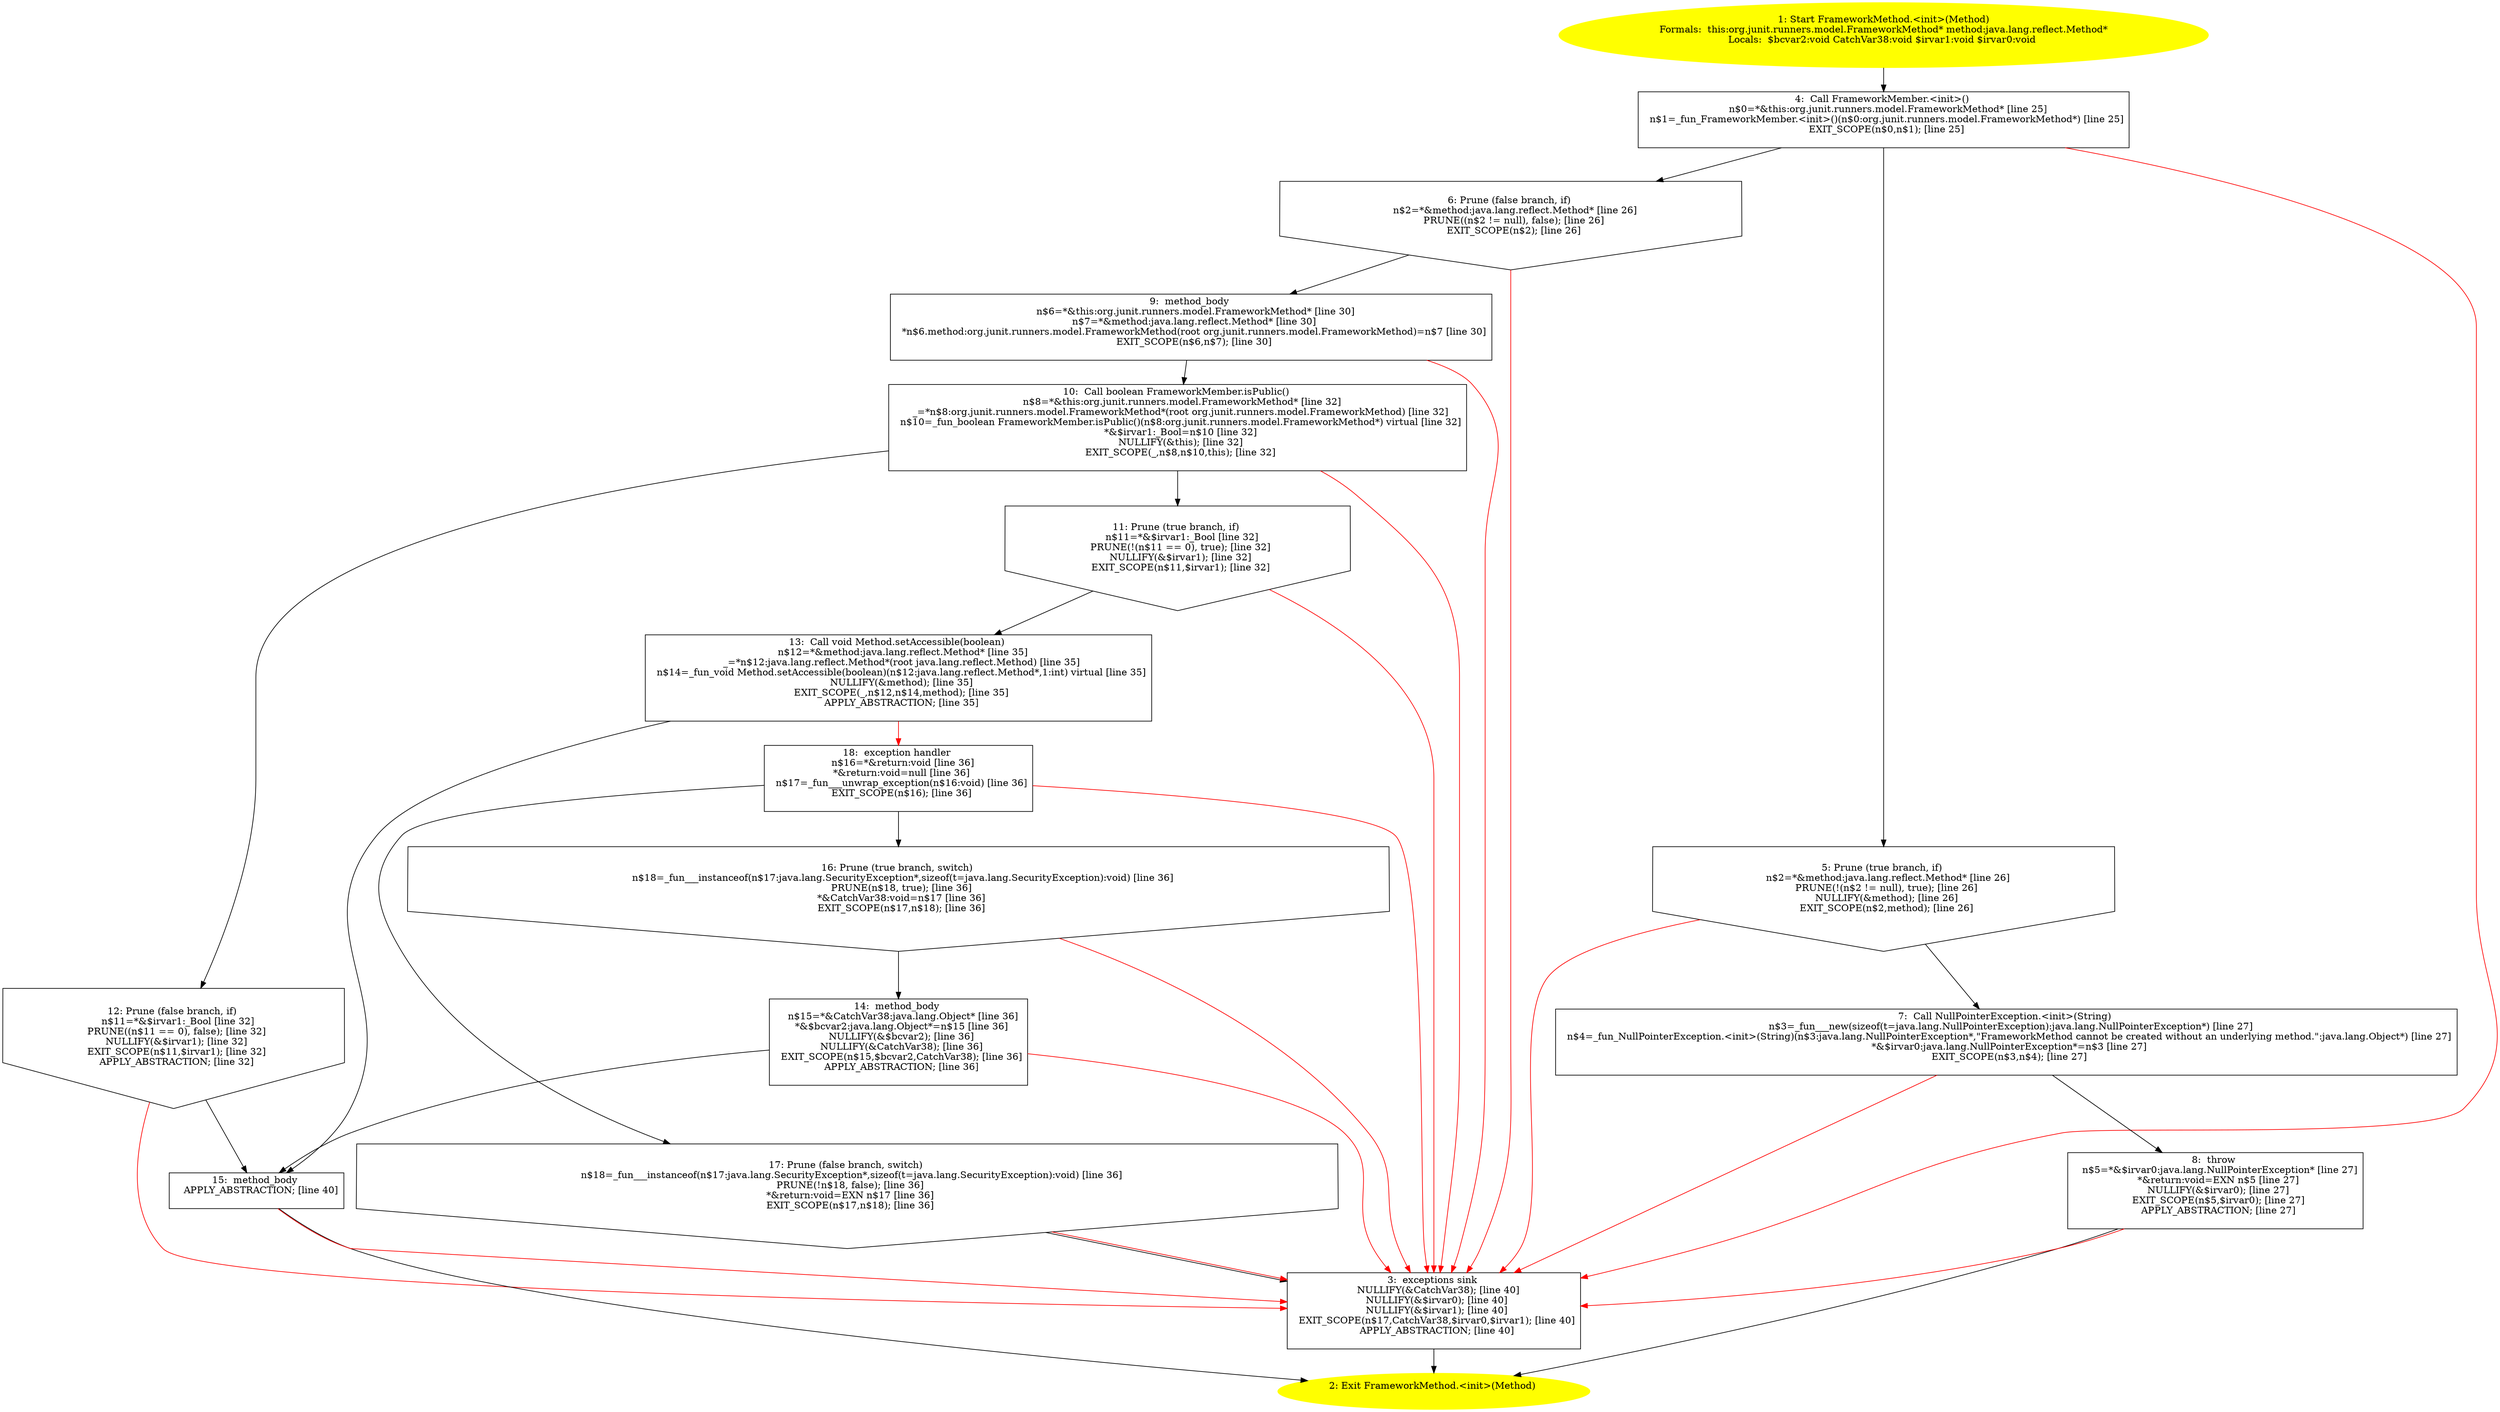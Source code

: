 /* @generated */
digraph cfg {
"org.junit.runners.model.FrameworkMethod.<init>(java.lang.reflect.Method).ccb4ec94354eaa0c23850aae6adfaee6_1" [label="1: Start FrameworkMethod.<init>(Method)\nFormals:  this:org.junit.runners.model.FrameworkMethod* method:java.lang.reflect.Method*\nLocals:  $bcvar2:void CatchVar38:void $irvar1:void $irvar0:void \n  " color=yellow style=filled]
	

	 "org.junit.runners.model.FrameworkMethod.<init>(java.lang.reflect.Method).ccb4ec94354eaa0c23850aae6adfaee6_1" -> "org.junit.runners.model.FrameworkMethod.<init>(java.lang.reflect.Method).ccb4ec94354eaa0c23850aae6adfaee6_4" ;
"org.junit.runners.model.FrameworkMethod.<init>(java.lang.reflect.Method).ccb4ec94354eaa0c23850aae6adfaee6_2" [label="2: Exit FrameworkMethod.<init>(Method) \n  " color=yellow style=filled]
	

"org.junit.runners.model.FrameworkMethod.<init>(java.lang.reflect.Method).ccb4ec94354eaa0c23850aae6adfaee6_3" [label="3:  exceptions sink \n   NULLIFY(&CatchVar38); [line 40]\n  NULLIFY(&$irvar0); [line 40]\n  NULLIFY(&$irvar1); [line 40]\n  EXIT_SCOPE(n$17,CatchVar38,$irvar0,$irvar1); [line 40]\n  APPLY_ABSTRACTION; [line 40]\n " shape="box"]
	

	 "org.junit.runners.model.FrameworkMethod.<init>(java.lang.reflect.Method).ccb4ec94354eaa0c23850aae6adfaee6_3" -> "org.junit.runners.model.FrameworkMethod.<init>(java.lang.reflect.Method).ccb4ec94354eaa0c23850aae6adfaee6_2" ;
"org.junit.runners.model.FrameworkMethod.<init>(java.lang.reflect.Method).ccb4ec94354eaa0c23850aae6adfaee6_4" [label="4:  Call FrameworkMember.<init>() \n   n$0=*&this:org.junit.runners.model.FrameworkMethod* [line 25]\n  n$1=_fun_FrameworkMember.<init>()(n$0:org.junit.runners.model.FrameworkMethod*) [line 25]\n  EXIT_SCOPE(n$0,n$1); [line 25]\n " shape="box"]
	

	 "org.junit.runners.model.FrameworkMethod.<init>(java.lang.reflect.Method).ccb4ec94354eaa0c23850aae6adfaee6_4" -> "org.junit.runners.model.FrameworkMethod.<init>(java.lang.reflect.Method).ccb4ec94354eaa0c23850aae6adfaee6_5" ;
	 "org.junit.runners.model.FrameworkMethod.<init>(java.lang.reflect.Method).ccb4ec94354eaa0c23850aae6adfaee6_4" -> "org.junit.runners.model.FrameworkMethod.<init>(java.lang.reflect.Method).ccb4ec94354eaa0c23850aae6adfaee6_6" ;
	 "org.junit.runners.model.FrameworkMethod.<init>(java.lang.reflect.Method).ccb4ec94354eaa0c23850aae6adfaee6_4" -> "org.junit.runners.model.FrameworkMethod.<init>(java.lang.reflect.Method).ccb4ec94354eaa0c23850aae6adfaee6_3" [color="red" ];
"org.junit.runners.model.FrameworkMethod.<init>(java.lang.reflect.Method).ccb4ec94354eaa0c23850aae6adfaee6_5" [label="5: Prune (true branch, if) \n   n$2=*&method:java.lang.reflect.Method* [line 26]\n  PRUNE(!(n$2 != null), true); [line 26]\n  NULLIFY(&method); [line 26]\n  EXIT_SCOPE(n$2,method); [line 26]\n " shape="invhouse"]
	

	 "org.junit.runners.model.FrameworkMethod.<init>(java.lang.reflect.Method).ccb4ec94354eaa0c23850aae6adfaee6_5" -> "org.junit.runners.model.FrameworkMethod.<init>(java.lang.reflect.Method).ccb4ec94354eaa0c23850aae6adfaee6_7" ;
	 "org.junit.runners.model.FrameworkMethod.<init>(java.lang.reflect.Method).ccb4ec94354eaa0c23850aae6adfaee6_5" -> "org.junit.runners.model.FrameworkMethod.<init>(java.lang.reflect.Method).ccb4ec94354eaa0c23850aae6adfaee6_3" [color="red" ];
"org.junit.runners.model.FrameworkMethod.<init>(java.lang.reflect.Method).ccb4ec94354eaa0c23850aae6adfaee6_6" [label="6: Prune (false branch, if) \n   n$2=*&method:java.lang.reflect.Method* [line 26]\n  PRUNE((n$2 != null), false); [line 26]\n  EXIT_SCOPE(n$2); [line 26]\n " shape="invhouse"]
	

	 "org.junit.runners.model.FrameworkMethod.<init>(java.lang.reflect.Method).ccb4ec94354eaa0c23850aae6adfaee6_6" -> "org.junit.runners.model.FrameworkMethod.<init>(java.lang.reflect.Method).ccb4ec94354eaa0c23850aae6adfaee6_9" ;
	 "org.junit.runners.model.FrameworkMethod.<init>(java.lang.reflect.Method).ccb4ec94354eaa0c23850aae6adfaee6_6" -> "org.junit.runners.model.FrameworkMethod.<init>(java.lang.reflect.Method).ccb4ec94354eaa0c23850aae6adfaee6_3" [color="red" ];
"org.junit.runners.model.FrameworkMethod.<init>(java.lang.reflect.Method).ccb4ec94354eaa0c23850aae6adfaee6_7" [label="7:  Call NullPointerException.<init>(String) \n   n$3=_fun___new(sizeof(t=java.lang.NullPointerException):java.lang.NullPointerException*) [line 27]\n  n$4=_fun_NullPointerException.<init>(String)(n$3:java.lang.NullPointerException*,\"FrameworkMethod cannot be created without an underlying method.\":java.lang.Object*) [line 27]\n  *&$irvar0:java.lang.NullPointerException*=n$3 [line 27]\n  EXIT_SCOPE(n$3,n$4); [line 27]\n " shape="box"]
	

	 "org.junit.runners.model.FrameworkMethod.<init>(java.lang.reflect.Method).ccb4ec94354eaa0c23850aae6adfaee6_7" -> "org.junit.runners.model.FrameworkMethod.<init>(java.lang.reflect.Method).ccb4ec94354eaa0c23850aae6adfaee6_8" ;
	 "org.junit.runners.model.FrameworkMethod.<init>(java.lang.reflect.Method).ccb4ec94354eaa0c23850aae6adfaee6_7" -> "org.junit.runners.model.FrameworkMethod.<init>(java.lang.reflect.Method).ccb4ec94354eaa0c23850aae6adfaee6_3" [color="red" ];
"org.junit.runners.model.FrameworkMethod.<init>(java.lang.reflect.Method).ccb4ec94354eaa0c23850aae6adfaee6_8" [label="8:  throw \n   n$5=*&$irvar0:java.lang.NullPointerException* [line 27]\n  *&return:void=EXN n$5 [line 27]\n  NULLIFY(&$irvar0); [line 27]\n  EXIT_SCOPE(n$5,$irvar0); [line 27]\n  APPLY_ABSTRACTION; [line 27]\n " shape="box"]
	

	 "org.junit.runners.model.FrameworkMethod.<init>(java.lang.reflect.Method).ccb4ec94354eaa0c23850aae6adfaee6_8" -> "org.junit.runners.model.FrameworkMethod.<init>(java.lang.reflect.Method).ccb4ec94354eaa0c23850aae6adfaee6_2" ;
	 "org.junit.runners.model.FrameworkMethod.<init>(java.lang.reflect.Method).ccb4ec94354eaa0c23850aae6adfaee6_8" -> "org.junit.runners.model.FrameworkMethod.<init>(java.lang.reflect.Method).ccb4ec94354eaa0c23850aae6adfaee6_3" [color="red" ];
"org.junit.runners.model.FrameworkMethod.<init>(java.lang.reflect.Method).ccb4ec94354eaa0c23850aae6adfaee6_9" [label="9:  method_body \n   n$6=*&this:org.junit.runners.model.FrameworkMethod* [line 30]\n  n$7=*&method:java.lang.reflect.Method* [line 30]\n  *n$6.method:org.junit.runners.model.FrameworkMethod(root org.junit.runners.model.FrameworkMethod)=n$7 [line 30]\n  EXIT_SCOPE(n$6,n$7); [line 30]\n " shape="box"]
	

	 "org.junit.runners.model.FrameworkMethod.<init>(java.lang.reflect.Method).ccb4ec94354eaa0c23850aae6adfaee6_9" -> "org.junit.runners.model.FrameworkMethod.<init>(java.lang.reflect.Method).ccb4ec94354eaa0c23850aae6adfaee6_10" ;
	 "org.junit.runners.model.FrameworkMethod.<init>(java.lang.reflect.Method).ccb4ec94354eaa0c23850aae6adfaee6_9" -> "org.junit.runners.model.FrameworkMethod.<init>(java.lang.reflect.Method).ccb4ec94354eaa0c23850aae6adfaee6_3" [color="red" ];
"org.junit.runners.model.FrameworkMethod.<init>(java.lang.reflect.Method).ccb4ec94354eaa0c23850aae6adfaee6_10" [label="10:  Call boolean FrameworkMember.isPublic() \n   n$8=*&this:org.junit.runners.model.FrameworkMethod* [line 32]\n  _=*n$8:org.junit.runners.model.FrameworkMethod*(root org.junit.runners.model.FrameworkMethod) [line 32]\n  n$10=_fun_boolean FrameworkMember.isPublic()(n$8:org.junit.runners.model.FrameworkMethod*) virtual [line 32]\n  *&$irvar1:_Bool=n$10 [line 32]\n  NULLIFY(&this); [line 32]\n  EXIT_SCOPE(_,n$8,n$10,this); [line 32]\n " shape="box"]
	

	 "org.junit.runners.model.FrameworkMethod.<init>(java.lang.reflect.Method).ccb4ec94354eaa0c23850aae6adfaee6_10" -> "org.junit.runners.model.FrameworkMethod.<init>(java.lang.reflect.Method).ccb4ec94354eaa0c23850aae6adfaee6_11" ;
	 "org.junit.runners.model.FrameworkMethod.<init>(java.lang.reflect.Method).ccb4ec94354eaa0c23850aae6adfaee6_10" -> "org.junit.runners.model.FrameworkMethod.<init>(java.lang.reflect.Method).ccb4ec94354eaa0c23850aae6adfaee6_12" ;
	 "org.junit.runners.model.FrameworkMethod.<init>(java.lang.reflect.Method).ccb4ec94354eaa0c23850aae6adfaee6_10" -> "org.junit.runners.model.FrameworkMethod.<init>(java.lang.reflect.Method).ccb4ec94354eaa0c23850aae6adfaee6_3" [color="red" ];
"org.junit.runners.model.FrameworkMethod.<init>(java.lang.reflect.Method).ccb4ec94354eaa0c23850aae6adfaee6_11" [label="11: Prune (true branch, if) \n   n$11=*&$irvar1:_Bool [line 32]\n  PRUNE(!(n$11 == 0), true); [line 32]\n  NULLIFY(&$irvar1); [line 32]\n  EXIT_SCOPE(n$11,$irvar1); [line 32]\n " shape="invhouse"]
	

	 "org.junit.runners.model.FrameworkMethod.<init>(java.lang.reflect.Method).ccb4ec94354eaa0c23850aae6adfaee6_11" -> "org.junit.runners.model.FrameworkMethod.<init>(java.lang.reflect.Method).ccb4ec94354eaa0c23850aae6adfaee6_13" ;
	 "org.junit.runners.model.FrameworkMethod.<init>(java.lang.reflect.Method).ccb4ec94354eaa0c23850aae6adfaee6_11" -> "org.junit.runners.model.FrameworkMethod.<init>(java.lang.reflect.Method).ccb4ec94354eaa0c23850aae6adfaee6_3" [color="red" ];
"org.junit.runners.model.FrameworkMethod.<init>(java.lang.reflect.Method).ccb4ec94354eaa0c23850aae6adfaee6_12" [label="12: Prune (false branch, if) \n   n$11=*&$irvar1:_Bool [line 32]\n  PRUNE((n$11 == 0), false); [line 32]\n  NULLIFY(&$irvar1); [line 32]\n  EXIT_SCOPE(n$11,$irvar1); [line 32]\n  APPLY_ABSTRACTION; [line 32]\n " shape="invhouse"]
	

	 "org.junit.runners.model.FrameworkMethod.<init>(java.lang.reflect.Method).ccb4ec94354eaa0c23850aae6adfaee6_12" -> "org.junit.runners.model.FrameworkMethod.<init>(java.lang.reflect.Method).ccb4ec94354eaa0c23850aae6adfaee6_15" ;
	 "org.junit.runners.model.FrameworkMethod.<init>(java.lang.reflect.Method).ccb4ec94354eaa0c23850aae6adfaee6_12" -> "org.junit.runners.model.FrameworkMethod.<init>(java.lang.reflect.Method).ccb4ec94354eaa0c23850aae6adfaee6_3" [color="red" ];
"org.junit.runners.model.FrameworkMethod.<init>(java.lang.reflect.Method).ccb4ec94354eaa0c23850aae6adfaee6_13" [label="13:  Call void Method.setAccessible(boolean) \n   n$12=*&method:java.lang.reflect.Method* [line 35]\n  _=*n$12:java.lang.reflect.Method*(root java.lang.reflect.Method) [line 35]\n  n$14=_fun_void Method.setAccessible(boolean)(n$12:java.lang.reflect.Method*,1:int) virtual [line 35]\n  NULLIFY(&method); [line 35]\n  EXIT_SCOPE(_,n$12,n$14,method); [line 35]\n  APPLY_ABSTRACTION; [line 35]\n " shape="box"]
	

	 "org.junit.runners.model.FrameworkMethod.<init>(java.lang.reflect.Method).ccb4ec94354eaa0c23850aae6adfaee6_13" -> "org.junit.runners.model.FrameworkMethod.<init>(java.lang.reflect.Method).ccb4ec94354eaa0c23850aae6adfaee6_15" ;
	 "org.junit.runners.model.FrameworkMethod.<init>(java.lang.reflect.Method).ccb4ec94354eaa0c23850aae6adfaee6_13" -> "org.junit.runners.model.FrameworkMethod.<init>(java.lang.reflect.Method).ccb4ec94354eaa0c23850aae6adfaee6_18" [color="red" ];
"org.junit.runners.model.FrameworkMethod.<init>(java.lang.reflect.Method).ccb4ec94354eaa0c23850aae6adfaee6_14" [label="14:  method_body \n   n$15=*&CatchVar38:java.lang.Object* [line 36]\n  *&$bcvar2:java.lang.Object*=n$15 [line 36]\n  NULLIFY(&$bcvar2); [line 36]\n  NULLIFY(&CatchVar38); [line 36]\n  EXIT_SCOPE(n$15,$bcvar2,CatchVar38); [line 36]\n  APPLY_ABSTRACTION; [line 36]\n " shape="box"]
	

	 "org.junit.runners.model.FrameworkMethod.<init>(java.lang.reflect.Method).ccb4ec94354eaa0c23850aae6adfaee6_14" -> "org.junit.runners.model.FrameworkMethod.<init>(java.lang.reflect.Method).ccb4ec94354eaa0c23850aae6adfaee6_15" ;
	 "org.junit.runners.model.FrameworkMethod.<init>(java.lang.reflect.Method).ccb4ec94354eaa0c23850aae6adfaee6_14" -> "org.junit.runners.model.FrameworkMethod.<init>(java.lang.reflect.Method).ccb4ec94354eaa0c23850aae6adfaee6_3" [color="red" ];
"org.junit.runners.model.FrameworkMethod.<init>(java.lang.reflect.Method).ccb4ec94354eaa0c23850aae6adfaee6_15" [label="15:  method_body \n   APPLY_ABSTRACTION; [line 40]\n " shape="box"]
	

	 "org.junit.runners.model.FrameworkMethod.<init>(java.lang.reflect.Method).ccb4ec94354eaa0c23850aae6adfaee6_15" -> "org.junit.runners.model.FrameworkMethod.<init>(java.lang.reflect.Method).ccb4ec94354eaa0c23850aae6adfaee6_2" ;
	 "org.junit.runners.model.FrameworkMethod.<init>(java.lang.reflect.Method).ccb4ec94354eaa0c23850aae6adfaee6_15" -> "org.junit.runners.model.FrameworkMethod.<init>(java.lang.reflect.Method).ccb4ec94354eaa0c23850aae6adfaee6_3" [color="red" ];
"org.junit.runners.model.FrameworkMethod.<init>(java.lang.reflect.Method).ccb4ec94354eaa0c23850aae6adfaee6_16" [label="16: Prune (true branch, switch) \n   n$18=_fun___instanceof(n$17:java.lang.SecurityException*,sizeof(t=java.lang.SecurityException):void) [line 36]\n  PRUNE(n$18, true); [line 36]\n  *&CatchVar38:void=n$17 [line 36]\n  EXIT_SCOPE(n$17,n$18); [line 36]\n " shape="invhouse"]
	

	 "org.junit.runners.model.FrameworkMethod.<init>(java.lang.reflect.Method).ccb4ec94354eaa0c23850aae6adfaee6_16" -> "org.junit.runners.model.FrameworkMethod.<init>(java.lang.reflect.Method).ccb4ec94354eaa0c23850aae6adfaee6_14" ;
	 "org.junit.runners.model.FrameworkMethod.<init>(java.lang.reflect.Method).ccb4ec94354eaa0c23850aae6adfaee6_16" -> "org.junit.runners.model.FrameworkMethod.<init>(java.lang.reflect.Method).ccb4ec94354eaa0c23850aae6adfaee6_3" [color="red" ];
"org.junit.runners.model.FrameworkMethod.<init>(java.lang.reflect.Method).ccb4ec94354eaa0c23850aae6adfaee6_17" [label="17: Prune (false branch, switch) \n   n$18=_fun___instanceof(n$17:java.lang.SecurityException*,sizeof(t=java.lang.SecurityException):void) [line 36]\n  PRUNE(!n$18, false); [line 36]\n  *&return:void=EXN n$17 [line 36]\n  EXIT_SCOPE(n$17,n$18); [line 36]\n " shape="invhouse"]
	

	 "org.junit.runners.model.FrameworkMethod.<init>(java.lang.reflect.Method).ccb4ec94354eaa0c23850aae6adfaee6_17" -> "org.junit.runners.model.FrameworkMethod.<init>(java.lang.reflect.Method).ccb4ec94354eaa0c23850aae6adfaee6_3" ;
	 "org.junit.runners.model.FrameworkMethod.<init>(java.lang.reflect.Method).ccb4ec94354eaa0c23850aae6adfaee6_17" -> "org.junit.runners.model.FrameworkMethod.<init>(java.lang.reflect.Method).ccb4ec94354eaa0c23850aae6adfaee6_3" [color="red" ];
"org.junit.runners.model.FrameworkMethod.<init>(java.lang.reflect.Method).ccb4ec94354eaa0c23850aae6adfaee6_18" [label="18:  exception handler \n   n$16=*&return:void [line 36]\n  *&return:void=null [line 36]\n  n$17=_fun___unwrap_exception(n$16:void) [line 36]\n  EXIT_SCOPE(n$16); [line 36]\n " shape="box"]
	

	 "org.junit.runners.model.FrameworkMethod.<init>(java.lang.reflect.Method).ccb4ec94354eaa0c23850aae6adfaee6_18" -> "org.junit.runners.model.FrameworkMethod.<init>(java.lang.reflect.Method).ccb4ec94354eaa0c23850aae6adfaee6_16" ;
	 "org.junit.runners.model.FrameworkMethod.<init>(java.lang.reflect.Method).ccb4ec94354eaa0c23850aae6adfaee6_18" -> "org.junit.runners.model.FrameworkMethod.<init>(java.lang.reflect.Method).ccb4ec94354eaa0c23850aae6adfaee6_17" ;
	 "org.junit.runners.model.FrameworkMethod.<init>(java.lang.reflect.Method).ccb4ec94354eaa0c23850aae6adfaee6_18" -> "org.junit.runners.model.FrameworkMethod.<init>(java.lang.reflect.Method).ccb4ec94354eaa0c23850aae6adfaee6_3" [color="red" ];
}
